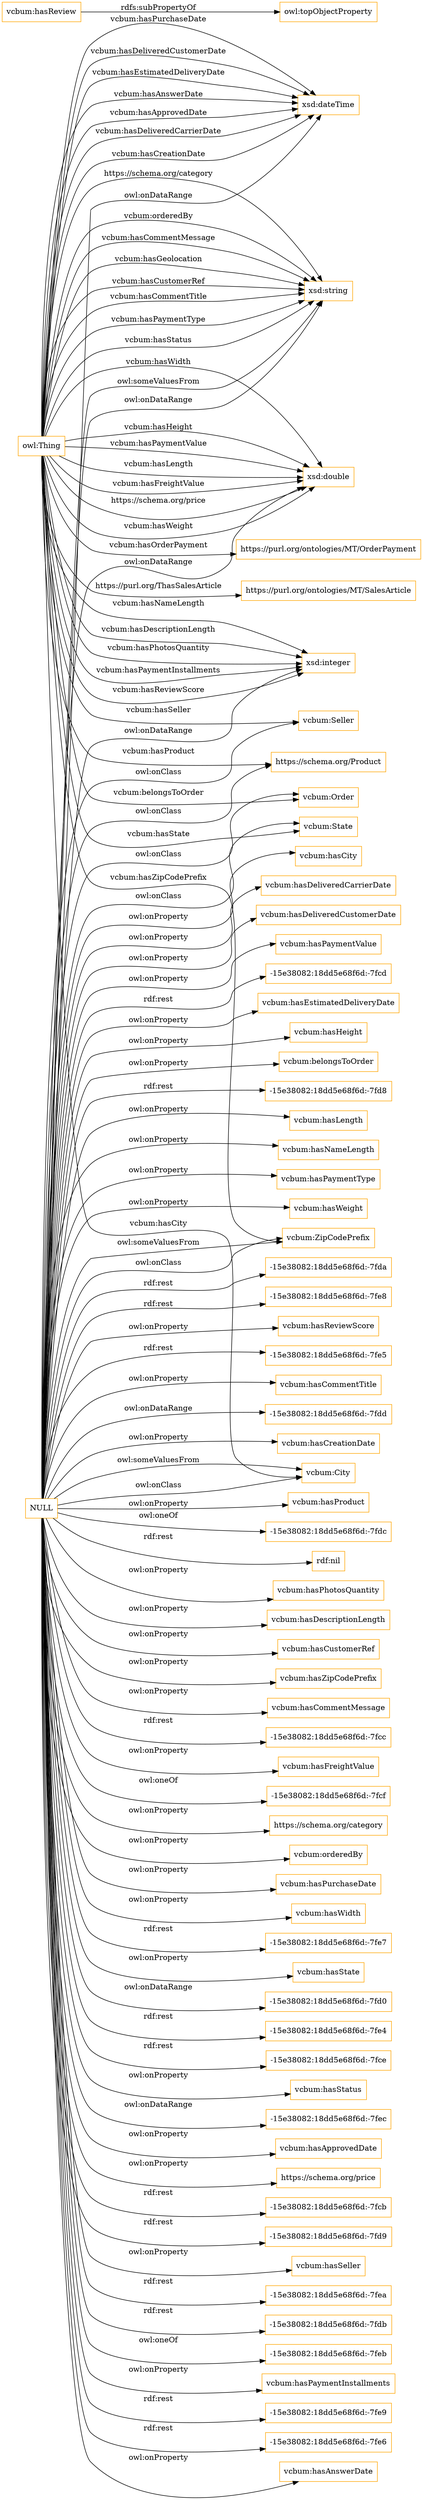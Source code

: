 digraph ar2dtool_diagram { 
rankdir=LR;
size="1501"
node [shape = rectangle, color="orange"]; "vcbum:ZipCodePrefix" "vcbum:Order" "vcbum:State" "vcbum:Seller" "https://schema.org/Product" "https://purl.org/ontologies/MT/OrderPayment" "https://purl.org/ontologies/MT/SalesArticle" "vcbum:City" ; /*classes style*/
	"NULL" -> "vcbum:hasSeller" [ label = "owl:onProperty" ];
	"NULL" -> "-15e38082:18dd5e68f6d:-7fea" [ label = "rdf:rest" ];
	"NULL" -> "-15e38082:18dd5e68f6d:-7fdb" [ label = "rdf:rest" ];
	"NULL" -> "-15e38082:18dd5e68f6d:-7feb" [ label = "owl:oneOf" ];
	"NULL" -> "vcbum:hasPaymentInstallments" [ label = "owl:onProperty" ];
	"NULL" -> "-15e38082:18dd5e68f6d:-7fe9" [ label = "rdf:rest" ];
	"NULL" -> "-15e38082:18dd5e68f6d:-7fe6" [ label = "rdf:rest" ];
	"NULL" -> "vcbum:hasAnswerDate" [ label = "owl:onProperty" ];
	"NULL" -> "vcbum:Seller" [ label = "owl:onClass" ];
	"NULL" -> "vcbum:hasCity" [ label = "owl:onProperty" ];
	"NULL" -> "vcbum:hasDeliveredCarrierDate" [ label = "owl:onProperty" ];
	"NULL" -> "vcbum:hasDeliveredCustomerDate" [ label = "owl:onProperty" ];
	"NULL" -> "vcbum:hasPaymentValue" [ label = "owl:onProperty" ];
	"NULL" -> "-15e38082:18dd5e68f6d:-7fcd" [ label = "rdf:rest" ];
	"NULL" -> "vcbum:hasEstimatedDeliveryDate" [ label = "owl:onProperty" ];
	"NULL" -> "vcbum:hasHeight" [ label = "owl:onProperty" ];
	"NULL" -> "xsd:integer" [ label = "owl:onDataRange" ];
	"NULL" -> "vcbum:ZipCodePrefix" [ label = "owl:onClass" ];
	"NULL" -> "xsd:dateTime" [ label = "owl:onDataRange" ];
	"NULL" -> "vcbum:belongsToOrder" [ label = "owl:onProperty" ];
	"NULL" -> "-15e38082:18dd5e68f6d:-7fd8" [ label = "rdf:rest" ];
	"NULL" -> "vcbum:hasLength" [ label = "owl:onProperty" ];
	"NULL" -> "vcbum:hasPaymentType" [ label = "owl:onProperty" ];
	"NULL" -> "vcbum:State" [ label = "owl:onClass" ];
	"NULL" -> "vcbum:hasNameLength" [ label = "owl:onProperty" ];
	"NULL" -> "-15e38082:18dd5e68f6d:-7fda" [ label = "rdf:rest" ];
	"NULL" -> "-15e38082:18dd5e68f6d:-7fe8" [ label = "rdf:rest" ];
	"NULL" -> "vcbum:hasReviewScore" [ label = "owl:onProperty" ];
	"NULL" -> "-15e38082:18dd5e68f6d:-7fe5" [ label = "rdf:rest" ];
	"NULL" -> "vcbum:hasCommentTitle" [ label = "owl:onProperty" ];
	"NULL" -> "-15e38082:18dd5e68f6d:-7fdd" [ label = "owl:onDataRange" ];
	"NULL" -> "vcbum:hasCreationDate" [ label = "owl:onProperty" ];
	"NULL" -> "vcbum:hasProduct" [ label = "owl:onProperty" ];
	"NULL" -> "-15e38082:18dd5e68f6d:-7fdc" [ label = "owl:oneOf" ];
	"NULL" -> "vcbum:City" [ label = "owl:someValuesFrom" ];
	"NULL" -> "rdf:nil" [ label = "rdf:rest" ];
	"NULL" -> "vcbum:hasPhotosQuantity" [ label = "owl:onProperty" ];
	"NULL" -> "vcbum:hasDescriptionLength" [ label = "owl:onProperty" ];
	"NULL" -> "https://schema.org/Product" [ label = "owl:onClass" ];
	"NULL" -> "vcbum:hasCustomerRef" [ label = "owl:onProperty" ];
	"NULL" -> "vcbum:hasZipCodePrefix" [ label = "owl:onProperty" ];
	"NULL" -> "vcbum:hasCommentMessage" [ label = "owl:onProperty" ];
	"NULL" -> "-15e38082:18dd5e68f6d:-7fcc" [ label = "rdf:rest" ];
	"NULL" -> "vcbum:hasFreightValue" [ label = "owl:onProperty" ];
	"NULL" -> "vcbum:hasWeight" [ label = "owl:onProperty" ];
	"NULL" -> "-15e38082:18dd5e68f6d:-7fcf" [ label = "owl:oneOf" ];
	"NULL" -> "https://schema.org/category" [ label = "owl:onProperty" ];
	"NULL" -> "vcbum:orderedBy" [ label = "owl:onProperty" ];
	"NULL" -> "vcbum:hasPurchaseDate" [ label = "owl:onProperty" ];
	"NULL" -> "xsd:string" [ label = "owl:onDataRange" ];
	"NULL" -> "vcbum:hasWidth" [ label = "owl:onProperty" ];
	"NULL" -> "-15e38082:18dd5e68f6d:-7fe7" [ label = "rdf:rest" ];
	"NULL" -> "vcbum:Order" [ label = "owl:onClass" ];
	"NULL" -> "vcbum:hasState" [ label = "owl:onProperty" ];
	"NULL" -> "-15e38082:18dd5e68f6d:-7fd0" [ label = "owl:onDataRange" ];
	"NULL" -> "-15e38082:18dd5e68f6d:-7fe4" [ label = "rdf:rest" ];
	"NULL" -> "vcbum:City" [ label = "owl:onClass" ];
	"NULL" -> "xsd:double" [ label = "owl:onDataRange" ];
	"NULL" -> "-15e38082:18dd5e68f6d:-7fce" [ label = "rdf:rest" ];
	"NULL" -> "vcbum:hasStatus" [ label = "owl:onProperty" ];
	"NULL" -> "-15e38082:18dd5e68f6d:-7fec" [ label = "owl:onDataRange" ];
	"NULL" -> "vcbum:hasApprovedDate" [ label = "owl:onProperty" ];
	"NULL" -> "https://schema.org/price" [ label = "owl:onProperty" ];
	"NULL" -> "-15e38082:18dd5e68f6d:-7fcb" [ label = "rdf:rest" ];
	"NULL" -> "xsd:string" [ label = "owl:someValuesFrom" ];
	"NULL" -> "-15e38082:18dd5e68f6d:-7fd9" [ label = "rdf:rest" ];
	"NULL" -> "vcbum:ZipCodePrefix" [ label = "owl:someValuesFrom" ];
	"vcbum:hasReview" -> "owl:topObjectProperty" [ label = "rdfs:subPropertyOf" ];
	"owl:Thing" -> "xsd:integer" [ label = "vcbum:hasPhotosQuantity" ];
	"owl:Thing" -> "xsd:double" [ label = "vcbum:hasPaymentValue" ];
	"owl:Thing" -> "vcbum:Order" [ label = "vcbum:belongsToOrder" ];
	"owl:Thing" -> "https://purl.org/ontologies/MT/OrderPayment" [ label = "vcbum:hasOrderPayment" ];
	"owl:Thing" -> "xsd:dateTime" [ label = "vcbum:hasDeliveredCarrierDate" ];
	"owl:Thing" -> "xsd:string" [ label = "vcbum:hasCommentTitle" ];
	"owl:Thing" -> "xsd:dateTime" [ label = "vcbum:hasCreationDate" ];
	"owl:Thing" -> "xsd:double" [ label = "vcbum:hasLength" ];
	"owl:Thing" -> "xsd:integer" [ label = "vcbum:hasPaymentInstallments" ];
	"owl:Thing" -> "xsd:string" [ label = "vcbum:hasPaymentType" ];
	"owl:Thing" -> "xsd:double" [ label = "vcbum:hasFreightValue" ];
	"owl:Thing" -> "vcbum:State" [ label = "vcbum:hasState" ];
	"owl:Thing" -> "xsd:dateTime" [ label = "vcbum:hasPurchaseDate" ];
	"owl:Thing" -> "xsd:double" [ label = "https://schema.org/price" ];
	"owl:Thing" -> "xsd:string" [ label = "vcbum:hasStatus" ];
	"owl:Thing" -> "https://schema.org/Product" [ label = "vcbum:hasProduct" ];
	"owl:Thing" -> "xsd:string" [ label = "https://schema.org/category" ];
	"owl:Thing" -> "vcbum:Seller" [ label = "vcbum:hasSeller" ];
	"owl:Thing" -> "xsd:integer" [ label = "vcbum:hasReviewScore" ];
	"owl:Thing" -> "xsd:string" [ label = "vcbum:orderedBy" ];
	"owl:Thing" -> "vcbum:City" [ label = "vcbum:hasCity" ];
	"owl:Thing" -> "xsd:double" [ label = "vcbum:hasWeight" ];
	"owl:Thing" -> "xsd:string" [ label = "vcbum:hasCommentMessage" ];
	"owl:Thing" -> "xsd:dateTime" [ label = "vcbum:hasDeliveredCustomerDate" ];
	"owl:Thing" -> "https://purl.org/ontologies/MT/SalesArticle" [ label = "https://purl.org/ThasSalesArticle" ];
	"owl:Thing" -> "xsd:integer" [ label = "vcbum:hasNameLength" ];
	"owl:Thing" -> "xsd:string" [ label = "vcbum:hasGeolocation" ];
	"owl:Thing" -> "xsd:double" [ label = "vcbum:hasWidth" ];
	"owl:Thing" -> "xsd:dateTime" [ label = "vcbum:hasEstimatedDeliveryDate" ];
	"owl:Thing" -> "xsd:string" [ label = "vcbum:hasCustomerRef" ];
	"owl:Thing" -> "xsd:dateTime" [ label = "vcbum:hasAnswerDate" ];
	"owl:Thing" -> "xsd:double" [ label = "vcbum:hasHeight" ];
	"owl:Thing" -> "xsd:dateTime" [ label = "vcbum:hasApprovedDate" ];
	"owl:Thing" -> "vcbum:ZipCodePrefix" [ label = "vcbum:hasZipCodePrefix" ];
	"owl:Thing" -> "xsd:integer" [ label = "vcbum:hasDescriptionLength" ];

}
